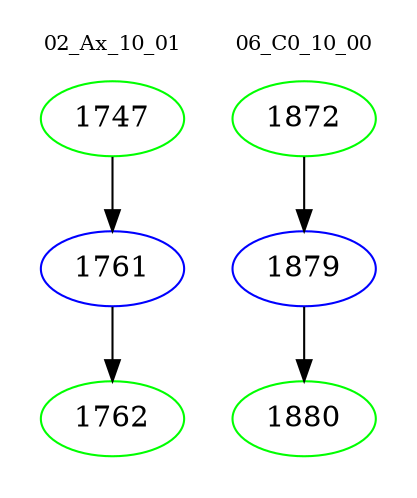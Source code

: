 digraph{
subgraph cluster_0 {
color = white
label = "02_Ax_10_01";
fontsize=10;
T0_1747 [label="1747", color="green"]
T0_1747 -> T0_1761 [color="black"]
T0_1761 [label="1761", color="blue"]
T0_1761 -> T0_1762 [color="black"]
T0_1762 [label="1762", color="green"]
}
subgraph cluster_1 {
color = white
label = "06_C0_10_00";
fontsize=10;
T1_1872 [label="1872", color="green"]
T1_1872 -> T1_1879 [color="black"]
T1_1879 [label="1879", color="blue"]
T1_1879 -> T1_1880 [color="black"]
T1_1880 [label="1880", color="green"]
}
}

